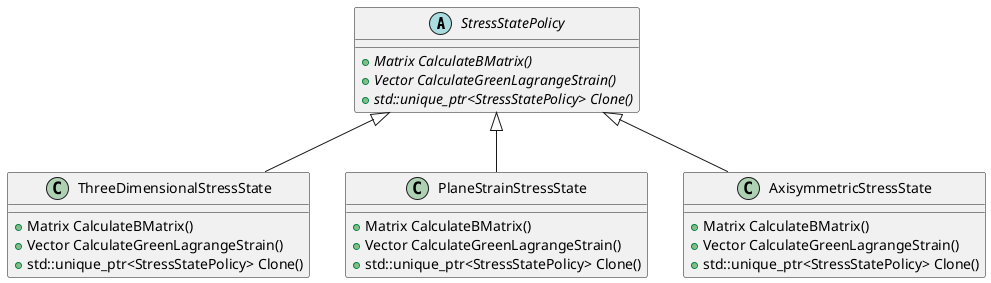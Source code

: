 @startuml

abstract class StressStatePolicy {
  +{abstract} Matrix CalculateBMatrix()
  +{abstract} Vector CalculateGreenLagrangeStrain()
  +{abstract} std::unique_ptr<StressStatePolicy> Clone()

}

class ThreeDimensionalStressState {
  +Matrix CalculateBMatrix()
  +Vector CalculateGreenLagrangeStrain()
  +std::unique_ptr<StressStatePolicy> Clone()
}

class PlaneStrainStressState {
  +Matrix CalculateBMatrix()
  +Vector CalculateGreenLagrangeStrain()
  +std::unique_ptr<StressStatePolicy> Clone()
}

class AxisymmetricStressState {
  +Matrix CalculateBMatrix()
  +Vector CalculateGreenLagrangeStrain()
  +std::unique_ptr<StressStatePolicy> Clone()
}

StressStatePolicy <|-- ThreeDimensionalStressState
StressStatePolicy <|-- PlaneStrainStressState
StressStatePolicy <|-- AxisymmetricStressState
@enduml
